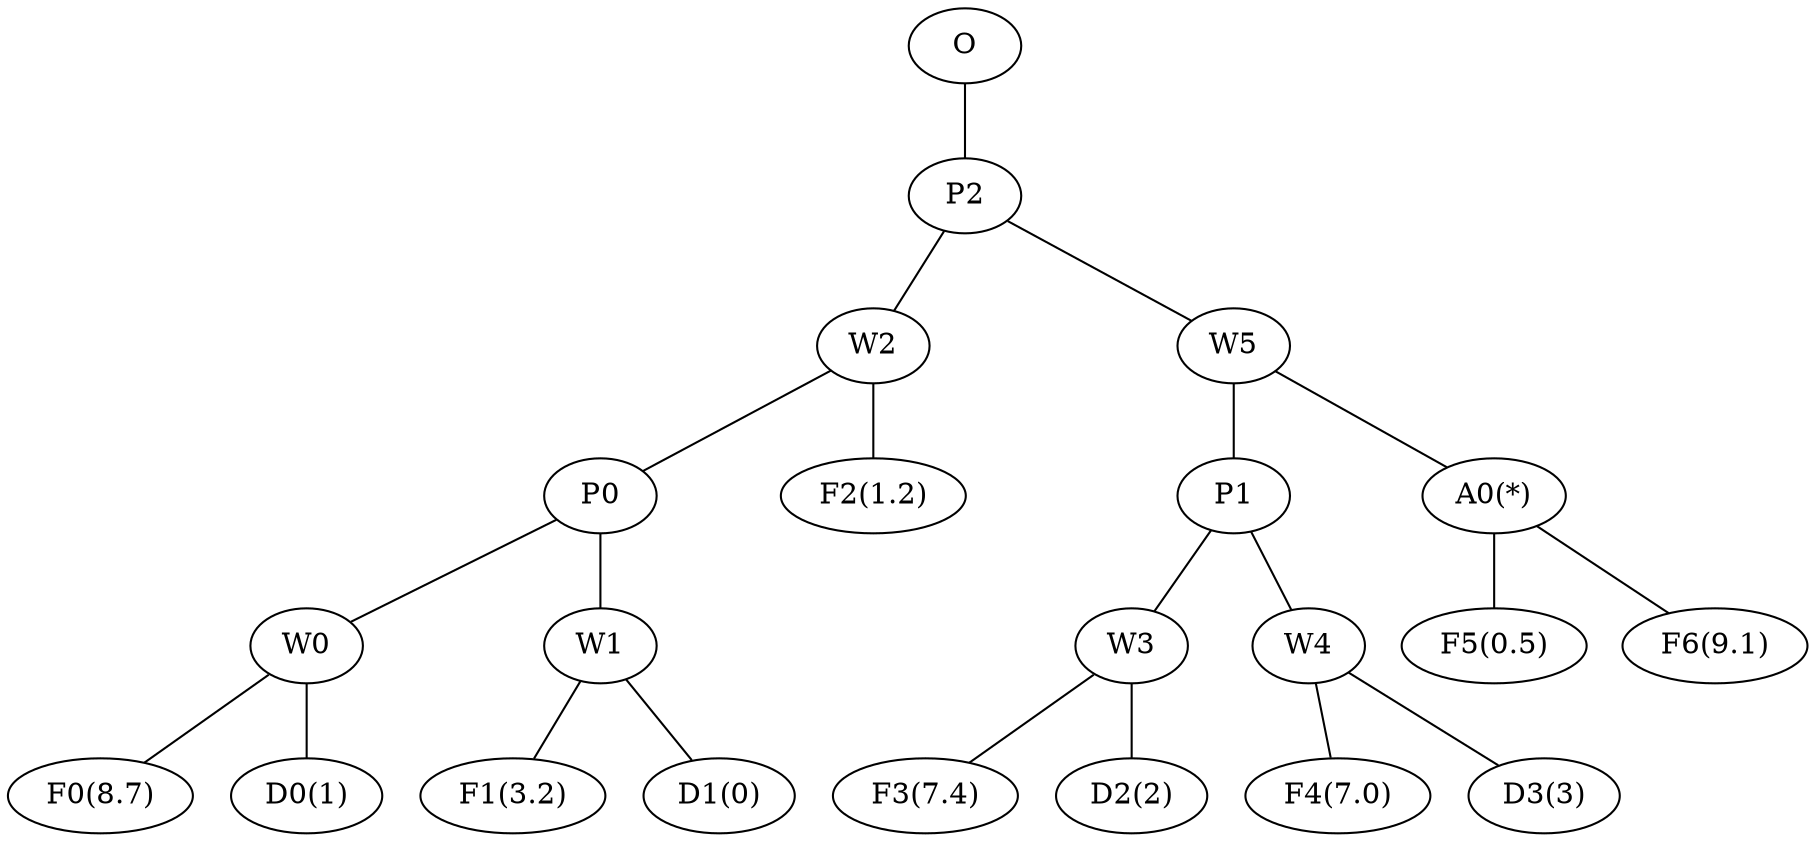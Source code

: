 // Tree
graph {
	"F0(8.7)" [label="F0(8.7)"]
	"D0(1)" [label="D0(1)"]
	W0 [label=W0]
	W0 -- "F0(8.7)"
	W0 -- "D0(1)"
	"F1(3.2)" [label="F1(3.2)"]
	"D1(0)" [label="D1(0)"]
	W1 [label=W1]
	W1 -- "F1(3.2)"
	W1 -- "D1(0)"
	P0 [label=P0]
	P0 -- W1
	P0 -- W0
	"F2(1.2)" [label="F2(1.2)"]
	W2 [label=W2]
	W2 -- "F2(1.2)"
	W2 -- P0
	"F3(7.4)" [label="F3(7.4)"]
	"D2(2)" [label="D2(2)"]
	W3 [label=W3]
	W3 -- "F3(7.4)"
	W3 -- "D2(2)"
	"F4(7.0)" [label="F4(7.0)"]
	"D3(3)" [label="D3(3)"]
	W4 [label=W4]
	W4 -- "F4(7.0)"
	W4 -- "D3(3)"
	P1 [label=P1]
	P1 -- W3
	P1 -- W4
	"F5(0.5)" [label="F5(0.5)"]
	"F6(9.1)" [label="F6(9.1)"]
	"A0(*)" [label="A0(*)"]
	"A0(*)" -- "F5(0.5)"
	"A0(*)" -- "F6(9.1)"
	W5 [label=W5]
	W5 -- "A0(*)"
	W5 -- P1
	P2 [label=P2]
	P2 -- W5
	P2 -- W2
	O [label=O]
	O -- P2
}
